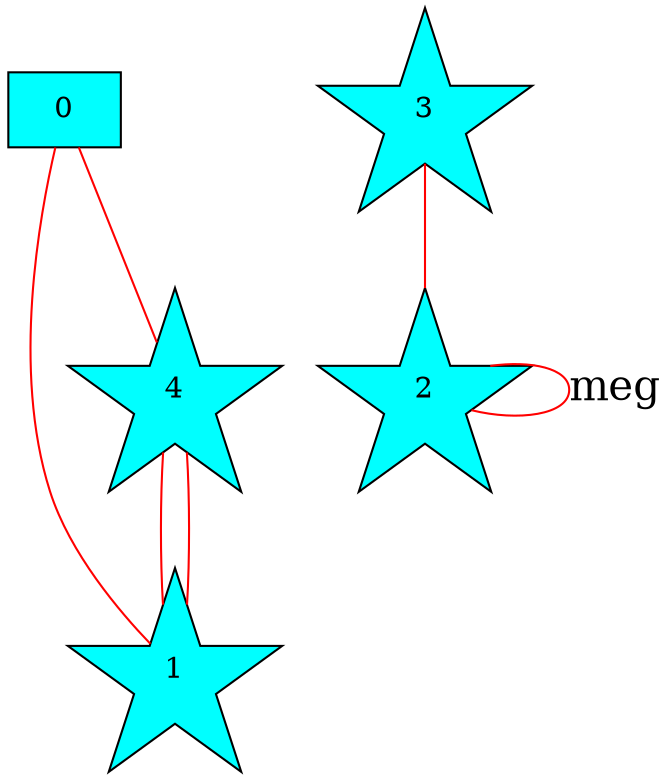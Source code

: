 graph {
node [shape="star" style="filled" fillcolor="aqua"];
edge [fontsize="20pt" color="red"];
0 [shape="box"];

0 [pos="1,5!"];
0 -- 1;
2 -- 2 [label="meg"];
3 -- 2;
4 -- 1;
0 -- 4;
4 -- 1;
}